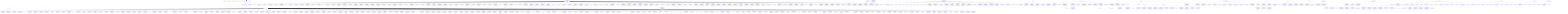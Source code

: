 %% RFP: R  RFP: R  RFP: R  RFP: Reeeequest f  quest f  quest f  quest foooor Pr  r Pr  r Pr  r Proposal  oposal  oposal  oposal  
graph TD
    n0["Ontario’s Libraries"]
    n1["Working Together"]
    n2["RFP: R"]
    n3["RFP: Reeeequest f"]
    n4["quest f"]
    n5["quest foooor Pr"]
    n6["r Pr"]
    n7["r Proposal"]
    n8["To Present a Proposal for Developing"]
    n7 --> n8
    n9["the Business Plan for the Ontario"]
    n7 --> n9
    n10["Digital Library"]
    n7 --> n10
    n11["March 21, 2003"]
    n10 --> n11
    n12["The Ontario Digital Library will make Ontario a better place to study, work and live by ensuring that"]
    n11 --> n12
    n13["all Ontario citizens have access to the knowledge and learning supports needed to be life-long"]
    n11 --> n13
    n14["learners and effective contributors towards Ontario’s prosperity"]
    n11 --> n14
    n15["Ontario’s Digital Library"]
    n10 --> n15
    n16["A Critical Component for Implementing Ontario’s Road Map to"]
    n15 --> n16
    n17["Prosperity Strategy"]
    n15 --> n17
    n18["The purpose of this Request for Proposal ( RFP ) is to invite firms and/or consultants to"]
    n15 --> n18
    n19["present a proposal for developing the business plan for the Ontario Digital Library (ODL)"]
    n15 --> n19
    n20["The ODL will deliver high-quality library electronic content to all Ontario residents in order to"]
    n15 --> n20
    n21["assist people as they learn, work, and enhance their quality of life The business plan to be"]
    n15 --> n21
    n22["developed is to document and clearly communicate:"]
    n15 --> n22
    n23["how the ODL will be implemented, including the timeline"]
    n15 --> n23
    n24["the financial plan for the implementation"]
    n15 --> n24
    n25["the financial plan for the first 2 operating years, including capital and operating costs,"]
    n15 --> n25
    n26["revenues, etc"]
    n15 --> n26
    n27["a financial forecast for the succeeding 2 operating years"]
    n15 --> n27
    n28["the services and products to be delivered by the ODL"]
    n15 --> n28
    n29["how the ODL will operate and be managed following the implementation"]
    n15 --> n29
    n30["who will be involved, and what their role/responsibility will be, for both the"]
    n15 --> n30
    n31["implementation and operational stages"]
    n15 --> n31
    n32["the marketing and communications plan for the ODL"]
    n15 --> n32
    n33["This business plan must be completed and approved by the ODL Steering Committee no"]
    n15 --> n33
    n34["later than September 30, 2003"]
    n15 --> n34
    n35["Those firms/consultants intended to submit a proposal to this RFP must indicate their"]
    n15 --> n35
    n36["intention to do so in an e-mail to Michael Ridley ( mridley@uoguelphca ) by April 11 th"]
    n15 --> n36
    n37["Proposals may be e-mailed, mailed, couriered or faxed to: Larry Moore"]
    n15 --> n37
    n38["( lmoore@accessolacom ), Executive Director, The Ontario Library Association, 100 Lombard"]
    n15 --> n38
    n39["St, Suite 303, Toronto, ON M5C 1M3 Proposals must be received by Noon on Monday,"]
    n15 --> n39
    n40["April 21, 2003"]
    n15 --> n40
    n41["Those proposals that are short-listed will be invited to discuss their proposal during the week"]
    n15 --> n41
    n42["of April 28, 2003  No presentation will be expected Firms or consultants invited to an"]
    n15 --> n42
    n43["interview will be expected to discuss the project and their approach with the selection"]
    n15 --> n43
    n44["committee"]
    n15 --> n44
    n45["Contracts with the firm/consultant will be signed the week of May 5, 2003 with the work to"]
    n15 --> n45
    n46["commence as soon as possible thereafter"]
    n15 --> n46
    n47["RFP: To Develop the Ontario Digital Library Business Plan"]
    n15 --> n47
    n48["March 2003"]
    n15 --> n48
    n49["Please note that we reserve the right not to select any of the submitted proposals and may"]
    n15 --> n49
    n50["seek further response to these Terms of Reference"]
    n15 --> n50
    n51["If you require further information or have any questions, please contact Michael Ridley by e-"]
    n15 --> n51
    n52["mail ( mridley@uoguelphca ) only by 3:00 pm on Friday April 18th  All questions and"]
    n15 --> n52
    n53["responses will be shared with those who have indicated that they will be submitting a"]
    n15 --> n53
    n54["proposal Please note, that firms/consultants who have not indicated in an e-mail to Michael"]
    n15 --> n54
    n55["Ridley by April 11 th that they will be submitting a proposal will not receive any further"]
    n15 --> n55
    n56["information or question responses"]
    n15 --> n56
    n57["First, some background on the ODL For the last two years the Ontario Library Association"]
    n15 --> n57
    n58["has acted as a catalyst, bringing together the stakeholders needed to create the Ontario"]
    n15 --> n58
    n59["Digital Library (ODL) These stakeholders include Ontario’s 5000+ public libraries, university,"]
    n15 --> n59
    n60["college, and school libraries, as well as Ontario government ministries"]
    n15 --> n60
    n61["Libraries that serve very different clientele recognize that by working together they can create"]
    n15 --> n61
    n62["seamless access to quality electronic library services Through the ODL, students will be"]
    n15 --> n62
    n63["able to explore a topic at school, use the same child-safe resources after school (either at"]
    n15 --> n63
    n64["home or at a public library), enter college or university with a knowledge of how to use"]
    n15 --> n64
    n65["electronic resources that are still available and then, after graduation, continue to use these"]
    n15 --> n65
    n66["skills and resources at work or at home"]
    n15 --> n66
    n67["We are moving into a period of convergence With convergence we no longer have to license"]
    n15 --> n67
    n68["commercial products as individual libraries or institutions We can work together to spend our"]
    n15 --> n68
    n69["money wisely The provincial government has made this possible by working hard to provide"]
    n15 --> n69
    n70["all Ontarians with a stable, high-speed communications infrastructure While there is still a"]
    n15 --> n70
    n71["great deal of work needed to improve this infrastructure, libraries are beginning to plan how"]
    n15 --> n71
    n72["best to exploit communications technology We can reduce barriers to access and create the"]
    n15 --> n72
    n73["content infrastructure needed to support a knowledge society"]
    n15 --> n73
    n74["The concept of an ODL is a key element in The Roadmap to Prosperity , a strategic plan to"]
    n15 --> n74
    n75["envision and attain Ontario’s economic goal prepared by the Ontario Jobs and Investment"]
    n15 --> n75
    n76["Board The OJIB strategic plan recommends an electronic library to “connect students to new"]
    n15 --> n76
    n77["workplaces, new sources of information and applied learning opportunities” The ODL will do"]
    n15 --> n77
    n78["that and much more The ODL will connect students to electronic information, and will also"]
    n15 --> n78
    n79["leverage this investment to help connect all citizens to the electronic information they need as"]
    n15 --> n79
    n80["they make decisions, solve problems and enhance their quality of life"]
    n15 --> n80
    n81["Libraries have long been a key delivery point for public services The ODL will allow that"]
    n15 --> n81
    n82["delivery point to move closer to citizens, into the smallest of libraries and even into living"]
    n15 --> n82
    n83["Libraries have a long tradition of using a practical, consultative approach to solving problems,"]
    n15 --> n83
    n84["and of learning from others The ODL is a very practical solution to various problems"]
    n15 --> n84
    n85["Jurisdiction-wide digital libraries are very practical and very real The ODL we propose is"]
    n15 --> n85
    n86["leading edge for Ontario but several jurisdictions have forged the path with collaborative"]
    n15 --> n86
    n87["digital libraries We can learn from their experiences For example, The Alberta Library (TAL)"]
    n15 --> n87
    n88["RFP: To Develop the Ontario Digital Library Business Plan"]
    n15 --> n88
    n89["March 2003"]
    n15 --> n89
    n90["was incorporated in 1997 as a province-wide library consortium TAL works collaboratively"]
    n15 --> n90
    n91["with its members to promote universal access to materials and resources in more than 250"]
    n15 --> n91
    n92["public, post-secondary, special, government and regional libraries Unlike ODL, TAL does"]
    n15 --> n92
    n93["not include elementary or secondary schools However, the timeline and funding we are"]
    n15 --> n93
    n94["proposing for ODL is comparable to TAL‘s experience TAL’s business planning took several"]
    n15 --> n94
    n95["years TAL’s implementation plan was supported by 8 million dollars in provincially shared"]
    n15 --> n95
    n96["funding, spread over three years, later revised to 15 million dollars over 4 years Not only is"]
    n15 --> n96
    n97["Alberta’s population 30% of Ontario’s, TAL does not include elementary or secondary"]
    n15 --> n97
    n98["schools as partners; it has 250 member libraries ODL envisions universal access for all"]
    n15 --> n98
    n99["10,000,000 Ontarians, with more than 5000 Ontario libraries as partners Although ODL can"]
    n15 --> n99
    n100["learn from TAL’s practices, the scope of planning and implementing ODL is much larger than"]
    n15 --> n100
    n101["The ODL will be a partnership-based organization providing seamless electronic information"]
    n15 --> n101
    n102["services and resources to the citizens of Ontario It will use local libraries as the entry point for"]
    n15 --> n102
    n103["common resources The ODL will recognize the unique responsibilities and needs of public"]
    n15 --> n103
    n104["libraries, school libraries, college and university libraries and special libraries The ODL"]
    n15 --> n104
    n105["envisions a digital network of information resources, allowing members to collaborate when"]
    n15 --> n105
    n106["there is mutual benefit and to support the common mandates of local libraries"]
    n15 --> n106
    n107["The principles which will define and guide the ODL are:"]
    n15 --> n107
    n108["Equitable access for all Ontarians:"]
    n15 --> n108
    n109["We will bring consistent, high-quality electronic resources and services to 10 million"]
    n15 --> n109
    n110["Ontario citizens"]
    n15 --> n110
    n111["We will eliminate barriers to the access to information and create more consistent"]
    n15 --> n111
    n112["services for library clients"]
    n15 --> n112
    n113["Shared decision-making and accountability:"]
    n15 --> n113
    n114["We will facilitate consensus among members regarding ODL’s portfolio of electronic"]
    n15 --> n114
    n115["licenses and services"]
    n15 --> n115
    n116["We will balance the interests and realities of small and large as well as rich and poor"]
    n15 --> n116
    n117["communities and institutions"]
    n15 --> n117
    n118["Shared governance structure:"]
    n15 --> n118
    n119["We will share decision-making in order to enable the people we serve"]
    n15 --> n119
    n120["We will work based on an underlying assumption of trust and synergy"]
    n15 --> n120
    n121["Shared funding:"]
    n15 --> n121
    n122["We will leverage provincial, institutional, and local dollars to realize economies of scale"]
    n15 --> n122
    n123["and put Ontario dollars to work for everyone"]
    n15 --> n123
    n124["We will be willing to pool talents and dollars in order to provide common services that are"]
    n15 --> n124
    n125["truly greater than those that can be maintained by individual institutions"]
    n15 --> n125
    n126["RFP: To Develop the Ontario Digital Library Business Plan"]
    n15 --> n126
    n127["March 2003"]
    n15 --> n127
    n128["Local points of entry:"]
    n15 --> n128
    n129["We will provide the licenses, infrastructure, services and support that enable local"]
    n15 --> n129
    n130["libraries to provide exceptional services to their clientele ODL will focus on support,"]
    n15 --> n130
    n131["providing the underpinning, not overshadowing"]
    n15 --> n131
    n132["Services envisioned for the ODL’s include:"]
    n15 --> n132
    n133["to the “deep” web (ie Commercial, purchased electronic services)"]
    n15 --> n133
    n134["to credible web sites and electronic resources"]
    n15 --> n134
    n135["to digital government information"]
    n15 --> n135
    n136["to local digital collections"]
    n15 --> n136
    n137["Guidance and Advice:"]
    n15 --> n137
    n138["to support e-learning"]
    n15 --> n138
    n139["to support citizens, in real-time, as they try to use electronic resources"]
    n15 --> n139
    n140["to assist citizens as they use web-links"]
    n15 --> n140
    n141["for library workers"]
    n15 --> n141
    n142["for the general public"]
    n15 --> n142
    n143["Provincial Purchasing & Licensing:"]
    n15 --> n143
    n144["of electronic content on a consortia basis for all member libraries"]
    n15 --> n144
    n145["Technological Support:"]
    n15 --> n145
    n146["of common standards for the preservation and archiving local digital content"]
    n15 --> n146
    n147["of a common interface to ODL resources and services that can be imbedded in local"]
    n15 --> n147
    n148["library web sites"]
    n15 --> n148
    n149["What could the ODL really mean?"]
    n15 --> n149
    n150["For each Ontario citizen it could mean:"]
    n15 --> n150
    n151["One local point of entry to access seamless electronic library services and"]
    n15 --> n151
    n152["resources for their personal, educational and professional needs;"]
    n15 --> n152
    n153["Access to credible, high-quality, user-friendly electronic services through their"]
    n15 --> n153
    n154["community, school, or academic library;"]
    n15 --> n154
    n155["Confidence that the electronic services and sources they – and their children"]
    n15 --> n155
    n156["– are using are safe, valid, and bringing them both global and local"]
    n15 --> n156
    n157["Electronic information and tools that enhance job skills and the learning"]
    n15 --> n157
    n158["For each Ontario student it could mean:"]
    n15 --> n158
    n159["One local point of entry to quality, curriculum- based electronic information"]
    n15 --> n159
    n160["resources and services"]
    n15 --> n160
    n161["Connection to their individual educational environment, whether at the"]
    n15 --> n161
    n162["elementary, secondary or post-secondary levels"]
    n15 --> n162
    n163["RFP: To Develop the Ontario Digital Library Business Plan"]
    n15 --> n163
    n164["March 2003"]
    n15 --> n164
    n165["Confidence that the services and resources people are using are credible,"]
    n15 --> n165
    n166["available when they need them and adaptable to different learning styles"]
    n15 --> n166
    n167["For each Ontario library it could mean:"]
    n15 --> n167
    n168["One point of entry for themselves and their clientele to quality electronic"]
    n15 --> n168
    n169["resources and services that support and enhance their collections, programs"]
    n15 --> n169
    n170["and services"]
    n15 --> n170
    n171["The opportunity to show case their local community, collections, services, and"]
    n15 --> n171
    n172["The opportunity to gain from the provincial, collaborative partnership in order"]
    n15 --> n172
    n173["to provide a seamless gateway to digital resources and services"]
    n15 --> n173
    n174["For the Ontario government it could mean:"]
    n15 --> n174
    n175["A point of entry to information services and resources for all Ontario citizens,"]
    n15 --> n175
    n176["connecting to portal initiatives"]
    n15 --> n176
    n177["Support of the Ontario E-Learning strategy through a collaborative digital"]
    n15 --> n177
    n178["library initiative that positions Ontario on the global e-learning scene"]
    n15 --> n178
    n179["Improved access and flexibility for all students at all ages and stages"]
    n15 --> n179
    n180["(supports Ontario’s lifelong learning strategy)"]
    n15 --> n180
    n181["The opportunity to address emerging job skills shortages and facilitate school"]
    n15 --> n181
    n182["to work and job to job transitions with the necessary information and"]
    n15 --> n182
    n183["knowledge supports and tools"]
    n15 --> n183
    n184["ODL will be an incorporated non-profit organization governed by a Board of Directors elected"]
    n15 --> n184
    n185["by a voting membership The Board will include representatives from all stakeholders We"]
    n15 --> n185
    n186["envision a governance model similar to that prepared for the province’s ORION network"]
    n15 --> n186
    n187["More information regarding the envisioned phasing, funding and resources required for the"]
    n15 --> n187
    n188["ODL can be found in the appendixes"]
    n15 --> n188
    n189["The Business Plan to be Developed"]
    n15 --> n189
    n190["The business plan which needs to be developed for the ODL must be a formal business plan"]
    n15 --> n190
    n191["that documents and clearly communicates the ODL’s services, funding and governance"]
    n15 --> n191
    n192["structures, as well as implementation plans for 2004-2005, and operational plans for 2005-"]
    n15 --> n192
    n193["2007 The planning process must also secure the full commitment of all stakeholders, as"]
    n194["represented on the Steering Committee"]
    n193 --> n194
    n195["Specifically, the business plan must include:"]
    n193 --> n195
    n196["how the ODL will be implemented, including the timeline"]
    n193 --> n196
    n197["the financial plan for the implementation"]
    n193 --> n197
    n198["the financial plan for the first 2 operating years, including capital and operating costs,"]
    n193 --> n198
    n199["revenues, etc"]
    n193 --> n199
    n200["a financial forecast for the succeeding 2 operating years"]
    n193 --> n200
    n201["the services and products to be delivered by the ODL"]
    n193 --> n201
    n202["how the ODL will operate and be managed following the implementation"]
    n193 --> n202
    n203["who will be involved, and what their role/responsibility will be, for both the"]
    n193 --> n203
    n204["implementation and operational stages"]
    n193 --> n204
    n205["RFP: To Develop the Ontario Digital Library Business Plan"]
    n193 --> n205
    n206["March 2003"]
    n193 --> n206
    n207["the marketing and communications plan for the ODL"]
    n193 --> n207
    n208["the commitment of all stakeholders to their responsibilities"]
    n193 --> n208
    n209["The process of developing this business plan must be extremely consultative to ensure that"]
    n193 --> n209
    n210["all stakeholders are engaged in creating a synergistic ODL organization The proposal must"]
    n193 --> n210
    n211["indicate how this consultative process will be approached"]
    n193 --> n211
    n212["The business plan for the ODL must address significant issues There are, for example,"]
    n193 --> n212
    n213["enormous differences in the financial resources available to libraries mandated to provide"]
    n193 --> n213
    n214["similar services Some post-secondary and public libraries, particularly those in large urban"]
    n193 --> n214
    n215["areas, have the facilities, funding and technological infrastructure necessary to service their"]
    n193 --> n215
    n216["patrons with electronic services and resources Many others, particularly in rural regions, do"]
    n193 --> n216
    n217["not The proposal must indicate how these issues will be approached"]
    n193 --> n217
    n218["1) A preliminary report will be issued during June 2003"]
    n193 --> n218
    n219["2) It is expected that an Interim Report, suitable for distribution to the broader library"]
    n193 --> n219
    n220["community will be available by August 1, 2003 and that there will be an opportunity"]
    n193 --> n220
    n221["for responses to be evaluated"]
    n193 --> n221
    n222["3) The business plan must be completed and approved by the ODL Steering Committee"]
    n193 --> n222
    n223["no later than September 30, 2003"]
    n193 --> n223
    n224["Approach and Specific Proposal Requirements"]
    n193 --> n224
    n225["The firm/consultant (or proposed team of consultants) will be expected to work closely with"]
    n193 --> n225
    n226["the ODL Steering Committee Terms of reference for the Committee are in the appendix"]
    n193 --> n226
    n227["Given the consultative nature of this business planning process, the firm/consultant will also"]
    n193 --> n227
    n228["be expected to travel and communicate regularly with various stakeholders as well as with"]
    n193 --> n228
    n229["electronic resource publishers/vendors"]
    n193 --> n229
    n230["The proposal should include the following information:"]
    n193 --> n230
    n231["a) name of the firm/consultant"]
    n193 --> n231
    n232["b) names of those individuals who will be engaged in this project, their specific"]
    n193 --> n232
    n233["responsibilities on this project and relevant experience/qualifications"]
    n193 --> n233
    n234["c) description of similar engagements that highlight the firm’s experience in business"]
    n193 --> n234
    n235["planning and building stakeholder commitment"]
    n193 --> n235
    n236["d) references with details of work completed for these references"]
    n193 --> n236
    n237["e) description of the approach that will be used for completing the business plan,"]
    n193 --> n237
    n238["including a timeline"]
    n193 --> n238
    n239["f) cost to complete the study including estimated expenses (ie: travel, etc) and payment"]
    n193 --> n239
    n240["RFP: To Develop the Ontario Digital Library Business Plan"]
    n193 --> n240
    n241["March 2003"]
    n193 --> n241
    n242["Evaluation and Awarding of Contract"]
    n193 --> n242
    n243["The contract will be awarded to the bidder whose submission offers the best value; the contract will"]
    n193 --> n243
    n244["not necessarily be awarded to the lowest bidder We reserve the right not to award the contract to"]
    n193 --> n244
    n245["any of the bidders responding to this RFP and we may seek further response"]
    n193 --> n245
    n246["Specifically, proposals will be evaluated proposals according to the following criteria:"]
    n193 --> n246
    n247["Quality of the proposal /approach outlined for undertaking the business planning process"]
    n193 --> n247
    n248["Demonstrated experience"]
    n193 --> n248
    n249["Cost, including expenses"]
    n193 --> n249
    n250["Timeline and projected completion date"]
    n193 --> n250
    n251["Other relevant factors as determined by the ODL Steering Committee"]
    n193 --> n251
    n252["Questions regarding this RFP should be directed by e-mail only to Michael Ridley"]
    n193 --> n252
    n253["Bidders are asked not to contact any other member of the ODL Catalyst Team or the ODL Steering"]
    n193 --> n253
    n254["RFP: To Develop the Ontario Digital Library Business Plan"]
    n193 --> n254
    n255["March 2003"]
    n193 --> n255
    n256["Appendix A: ODL Envisioned Phases & Funding"]
    n193 --> n256
    n257["Phase I: Business Planning"]
    n193 --> n257
    n258["Timeline: March 2003 – September 2003"]
    n193 --> n258
    n259["Funding Requested: ~$100,000 jointly funded by stakeholder groups and the provincial government"]
    n193 --> n259
    n260["Result: The ODL business plan"]
    n193 --> n260
    n261["The first phase will be to build the ODL business plan This plan will clearly define the ODL’s services,"]
    n193 --> n261
    n262["funding and governance structures, as well as implementation plans for 2003-2005 It will also secure"]
    n193 --> n262
    n263["the full commitment of all stakeholders and scope the operational plan for ODL for 2006 and beyond"]
    n193 --> n263
    n264["Given the number and diversity of stakeholders involved, the business planning process must be a fully"]
    n193 --> n264
    n265["consultative approach To ensure that the planning results in a workable plan with the full commitment"]
    n193 --> n265
    n266["of all stakeholders it must have competent, dedicated staffing and monies for the travel and"]
    n193 --> n266
    n267["communication components so critical in a consultative process"]
    n193 --> n267
    n268["Phase II: Implementing and Transitioning"]
    n193 --> n268
    n269["Timeline: April 2004 – December 2006"]
    n193 --> n269
    n270["Funding Requested: Funding from other states and provinces suggest that the ODL could receive"]
    n193 --> n270
    n271["funding of up to $50 Million (over 3 years) Funding to be provided partnership of government, library"]
    n193 --> n271
    n272["stakeholders and other interested parties"]
    n193 --> n272
    n273["Result: The ODL is implemented and validated"]
    n193 --> n273
    n274["The second phase will be to implement the ODL based on the business plan This phase recognizes"]
    n193 --> n274
    n275["that for ODL to be optimally successful libraries must transition to a new way of doing business and"]
    n193 --> n275
    n276["providing services The transition must occur while libraries continue to provide existing services and"]
    n193 --> n276
    n277["respond to current challenges This implementation phase will funded by a partnership of government,"]
    n193 --> n277
    n278["library stakeholders and other interested parties as a means to quickly jumpstart the ODL"]
    n193 --> n278
    n279["The seed money requested will allow libraries to realign their budgets and services as the infrastructure"]
    n193 --> n279
    n280["and content of the ODL is created and secured Some of the funding will be new money, although there"]
    n193 --> n280
    n281["is every indication that existing budgets and methods of operating may be modified as a result of"]
    n193 --> n281
    n282["recommendations  During this phase the polices, procedures, governance structures and accountability"]
    n193 --> n282
    n283["mechanisms of the ODL will be put in place Pilot projects will be initiated, evaluated and expanded"]
    n193 --> n283
    n284["Information resources will be identified, contracts for these resources will be negotiated and resources"]
    n193 --> n284
    n285["will be made deployed through the ODL Regular evaluation during this phase will ensure the ODL is"]
    n193 --> n285
    n286["achieving its objectives and is accountable to its key communities"]
    n193 --> n286
    n287["Phase III: Operating and Growing the ODL"]
    n193 --> n287
    n288["Timeline: January 2007 -"]
    n193 --> n288
    n289["Funding: $50 Million annually ($35 Million requested from government)"]
    n193 --> n289
    n290["Result: The ODL is fully operational and sustainable"]
    n193 --> n290
    n291["In the third phase the ODL moves into the operational stage Ontarians will experience the full benefits"]
    n193 --> n291
    n292["of the initiative and libraries will consolidate support around the ODL to grow resources and extend"]
    n193 --> n292
    n293["RFP: To Develop the Ontario Digital Library Business Plan"]
    n193 --> n293
    n294["March 2003"]
    n193 --> n294
    n295["capabilities The challenge is to secure resources sufficient to both sustain the original investments and"]
    n193 --> n295
    n296["to enhance the ODL"]
    n193 --> n296
    n297["The ongoing funding of the ODL will be based on a partnership model involving all the key participants"]
    n193 --> n297
    n298["(ie government, libraries, donors, public and private sectors) All participants (ie beneficiaries) are"]
    n193 --> n298
    n299["expected to make financial contributions to the ODL It is important in achieving the full impact of the"]
    n193 --> n299
    n300["ODL on Ontario’s economy, society and learning support that all library sectors are participants"]
    n193 --> n300
    n301["(university, colleges, public libraries and schools)"]
    n193 --> n301
    n302["The proposed funding model requires a continuing government investment, but also recognizes that as"]
    n193 --> n302
    n303["the ODL matures a growing share of ODL funding will come from libraries and non-governmental"]
    n193 --> n303
    n304["sources During the 3-year implementation phase (2004 – 2006) libraries will realign their budgets to"]
    n193 --> n304
    n305["enable ongoing funding contributions to ODL During the same period ODL must build the proposed"]
    n193 --> n305
    n306["endowment and secure public and private sector gifts and/or in-kind contributions The following chart"]
    n193 --> n306
    n307["outlines the model This model is based on these assumptions:"]
    n193 --> n307
    n308["1 that ODL expenditures will increase by 50% over a 10 year period"]
    n309["2 that government funding will decrease from 70% to 45% during that 10 year period"]
    n310["3 that library contributions, endowment and gifts/in-kind funding will increase from 30% to 55%"]
    n311["during the same period"]
    n310 --> n311
    n312["OVERVIEW OF ODL FUNDING MODEL"]
    n310 --> n312
    n313["Funding Source"]
    n310 --> n313
    n314["$35M (70%)"]
    n310 --> n314
    n315["$3375M (45%)"]
    n310 --> n315
    n316["$10M (20%)"]
    n310 --> n316
    n317["$225M (30%)"]
    n310 --> n317
    n318["$45M (9%)"]
    n310 --> n318
    n319["$15M (20%)"]
    n310 --> n319
    n320["$05M (1%)"]
    n310 --> n320
    n321["$375M (5%)"]
    n310 --> n321
    n322["TOTAL ANNUAL"]
    n310 --> n322
    n323["While the private sector will be invited to participate in the ODL through the endowment, gifts and in-"]
    n310 --> n323
    n324["kind contributions, the ODL will also explore compatible commercial services which leverage the reach"]
    n310 --> n324
    n325["of the ODL and help to offset operating costs"]
    n310 --> n325
    n326["A $50M budget leverages the consortium buying power of the province’s libraries to secure the best"]
    n310 --> n326
    n327["prices for information resources, the widest accessibility and the most favourable contracts A budget of"]
    n310 --> n327
    n328["this nature will ensure a core digital collection of sufficient scope and coverage to address a substantial"]
    n310 --> n328
    n329["amount of the wide and diverse information and learning needs of the citizens of Ontario (an overview"]
    n310 --> n329
    n330["of the nature of the ODL digital collection is appended) The proposed ODL expenditures in 2006"]
    n310 --> n330
    n331["represent an investment of $500 per citizen"]
    n310 --> n331
    n332["It is important to recognize that every new dollar per citizen invested in the Ontario Digital Library has a"]
    n310 --> n332
    n333["double benefit: it supports a province-wide library of high quality information resources and it"]
    n310 --> n333
    n334["strengthens every local library in Ontario by allowing them to reinvest existing dollars in new resources"]
    n310 --> n334
    n335["that enhance local services This multiplier means that for every dollar invested in ODL the return"]
    n310 --> n335
    n336["on investment is worth $2 of value for Ontario"]
    n310 --> n336
    n337["RFP: To Develop the Ontario Digital Library Business Plan"]
    n310 --> n337
    n338["March 2003"]
    n310 --> n338
    n339["Appendix B:"]
    n310 --> n339
    n340["ODL Steering Committee Terms of Reference"]
    n310 --> n340
    n341["1 Preamble"]
    n342["Implementation of the Ontario Digital Library (ODL) requires a detailed business plan to be developed"]
    n341 --> n342
    n343["and supported by its diverse stakeholder communities (see: wwwodlonca ) The business"]
    n341 --> n343
    n344["development planning and commitment process will be overseen by a Steering Committee, who are"]
    n341 --> n344
    n345["accountable to potential ODL funders including the Province of Ontario"]
    n341 --> n345
    n346["2 Terms of Reference"]
    n347["In broad terms, the ODL Business Plan Steering Committee is responsible for development of the"]
    n346 --> n347
    n348["business plan, securing sector support, and management of the planners and process Specific"]
    n346 --> n348
    n349["responsibilities include:"]
    n346 --> n349
    n350["21 developing a detailed business plan for the three-year implementation phase of the ODL, including"]
    n346 --> n350
    n351["governance, management, funding model and structure, organizational structure, marketing,"]
    n350 --> n351
    n352["staffing, and evaluation;"]
    n350 --> n352
    n353["22 consulting with and reporting to stakeholder communities, to ensure open, consistent and two-way"]
    n346 --> n353
    n354["communication, and to ensure meaningful opportunities for stakeholder input into decision-"]
    n353 --> n354
    n355["23 recruiting and managing the business planner(s);"]
    n346 --> n355
    n356["24 defining terms of reference and resource parameters for business planner(s), and authorizing"]
    n346 --> n356
    n357["25 serving as a focus group for business planner(s) to test ideas;"]
    n346 --> n357
    n358["26 providing signoff for business planner(s) at key decision points of business plan development;"]
    n346 --> n358
    n359["27 securing commitment from library, government, and institutional stakeholders for implementation"]
    n346 --> n359
    n360["of the business plan;"]
    n359 --> n360
    n361["28 presenting the business plan to funders"]
    n346 --> n361
    n362["29 undertaking advocacy efforts to promote the ODL to the broader communities including library"]
    n346 --> n362
    n363["and education communities"]
    n362 --> n363
    n364["3 Membership"]
    n365["Each of the four sectors, Schools, Colleges, Universities, and Public Libraries can appoint up to two"]
    n364 --> n365
    n366["representatives to the steering committee"]
    n364 --> n366
    n367["31 Schools:"]
    n364 --> n367
    n368["- Ontario School Library Association (OSLA) and The Association of Library Consultants and"]
    n367 --> n368
    n369["Coordinators of Ontario (TALCO) ( Executive Council of OSLA to name representative in"]
    n367 --> n369
    n370["consultation with TALCO )"]
    n367 --> n370
    n371["32 Universities:"]
    n364 --> n371
    n372["- Ontario Council of University Libraries (OCUL) ( OCUL to name )"]
    n371 --> n372
    n373["33 Colleges:"]
    n364 --> n373
    n374["- Bibliocentre, and Heads of Libraries and Learning Resources (UAG and HLLR to name )"]
    n373 --> n374
    n375["34 Public libraries:"]
    n364 --> n375
    n376["- Administrators of Medium-sized Public Libraries of Ontario (AMPLO), Administrators of Rural"]
    n375 --> n376
    n377["Urban Public Libraries of Ontario (ARUPLO), Administrators of Small Public Libraries of"]
    n375 --> n377
    n378["Ontario (ASPLO) and Chief Executives of Large-sized Public Libraries of Ontario (CELPLO)"]
    n375 --> n378
    n379["( Executives of AMPLO, ARUPLO, ASPLO and CELPLO to name )"]
    n375 --> n379
    n380["RFP: To Develop the Ontario Digital Library Business Plan"]
    n375 --> n380
    n381["March 2003"]
    n375 --> n381
    n382["35 Ontario Library Association representative (ex-officio) ( OLA to appoint one representative )"]
    n364 --> n382
    n383["- Role of the OLA ex-officio member: To act as a liaison between the steering committee and"]
    n382 --> n383
    n384["the OLA Board, and to assist the chair with the administrative responsibilities connected with"]
    n382 --> n384
    n385["the preparation of the business plan, finance, and communications"]
    n382 --> n385
    n386["36 It is anticipated that as planning for the ODL evolves, the Steering Committee may, at its"]
    n364 --> n386
    n387["discretion, call on invited experts to advise on issues as required"]
    n386 --> n387
    n388["4 Appointment Criteria and Process"]
    n389["Groups and organizations named in Section 3 above are responsible for appointing up to two"]
    n388 --> n389
    n390["representatives to the Steering Committee"]
    n388 --> n390
    n391["Desired characteristics for steering committee appointees include:"]
    n388 --> n391
    n392["Strategic thinkers;"]
    n388 --> n392
    n393["Committed to the concept of multi-sector partnerships;"]
    n388 --> n393
    n394["Knowledgeable about digital libraries and resources;"]
    n388 --> n394
    n395["Knowledgeable about government structures;"]
    n388 --> n395
    n396["Respected by their communities; influential;"]
    n388 --> n396
    n397["Able to take a consultative approach;"]
    n388 --> n397
    n398["Able to devote time to Steering Committee business: approximately one day per month for"]
    n388 --> n398
    n399["meetings plus 2-3 working days per month on related activities"]
    n388 --> n399
    n400["5 Term"]
    n401["Expected term on the Steering Committee is the time required to complete development of the"]
    n400 --> n401
    n402["business plan plus two months This process is expected to take approximately 6 months"]
    n400 --> n402
    n403["6 Chair"]
    n404["Chair will be appointed by the Board of the Ontario Library Association"]
    n403 --> n404
    n405["Role of the Chair:"]
    n403 --> n405
    n406["In addition to the characteristics for appointees (42) the role of the chair will be as a process agent"]
    n403 --> n406
    n407["working with the selected consultant(s), OLA, and the Steering Committee to prepare the business"]
    n403 --> n407
    n408["plan The chair must be able to devote 5-8 days per month on activities related to the preparation of"]
    n403 --> n408
    n409["the business plan, and communications to stakeholders, funders, and government"]
    n403 --> n409
    n410["7 Meetings"]
    n411["It is expected that in person meetings are held once per month and the majority of business will be"]
    n410 --> n411
    n412["conducted by e-mail, and teleconference"]
    n410 --> n412
    n413["8 Lines of Accountability and Communication"]
    n414["81 The Steering Committee is accountable to the Province of Ontario, and to its business plan"]
    n413 --> n414
    n415["82 The role of the Ontario Library Association is to assume responsibility for funds contributed by the"]
    n413 --> n415
    n416["ODL funders to finance the business plan, to hold the funds in a separate account, and"]
    n415 --> n416
    n417["disperse them for purposes as directed by the Steering Committee OLA will provide"]
    n415 --> n417
    n418["financial reports to the Steering Committee as requested and shall comply with all"]
    n415 --> n418
    n419["government reporting regulations for funds received"]
    n415 --> n419
    n420["RFP: To Develop the Ontario Digital Library Business Plan"]
    n415 --> n420
    n421["March 2003"]
    n415 --> n421
    n422["83 The Steering Committee is accountable to its constituent groups and other stakeholders for"]
    n413 --> n422
    n423["ongoing communications and consultation on issues and progress The Steering committee"]
    n422 --> n423
    n424["is responsible for strong liaison with government particularly the Chief Information Officer"]
    n422 --> n424
    n425["Community Services Cluster, ADM’s and Deputy Ministers"]
    n422 --> n425
    n426["9 Financial and Administrative Policies"]
    n427["91 Service on the Steering Committee is non-remunerative"]
    n426 --> n427
    n428["92 Travel and meeting expenses for Steering Committee members are reimbursed according to the"]
    n426 --> n428
    n429["policies of the Ontario Library Association"]
    n428 --> n429
    n430["93 Conflict of Interest:"]
    n426 --> n430
    n431["The ODL Steering Committee will function according to standard conflict of interest guidelines"]
    n430 --> n431
    n432["ensuring that members, their immediate family members, or their places of employment, will"]
    n430 --> n432
    n433["not benefit financially from the decisions the Steering Committee might make As a first"]
    n430 --> n433
    n434["order of business, the Steering Committee will be expected to adopt a conflict of interest policy"]
    n430 --> n434
    n435["statement and procedural guidelines that will govern its work"]
    n430 --> n435
    n436["RFP: To Develop the Ontario Digital Library Business Plan"]
    n430 --> n436
    n437["March 2003"]
    n430 --> n437
    n438["Appendix C:"]
    n430 --> n438
    n439["ODL’s Envisioned Electronic Resources"]
    n430 --> n439
    n440["The purpose of the ODL is to provide equal access to information for all Ontario citizens through"]
    n430 --> n440
    n441["collaboration and resource sharing ODL will be a portal - capable of customization as"]
    n430 --> n441
    n442["a home page for local libraries - to organized, comprehensive, authoritative and validated"]
    n430 --> n442
    n443["e-information resources to meet the needs of all Ontario citizens at all stages and in all aspects"]
    n430 --> n443
    n444["of their education, life and work Some examples:"]
    n430 --> n444
    n445["1 Reference Resources"]
    n446["- directories: companies, associations, organizations, governments, educational institutions,"]
    n445 --> n446
    n447["etc etc"]
    n445 --> n447
    n448["- almanacs, country information"]
    n445 --> n448
    n449["- dictionaries, thesauri, encyclopedias"]
    n445 --> n449
    n450["-consumer information"]
    n445 --> n450
    n451["- phone books,"]
    n445 --> n451
    n452["- travel guides, entertainment guides"]
    n445 --> n452
    n453["- weather information"]
    n445 --> n453
    n454["- media/newspapers"]
    n445 --> n454
    n455["- leisure time, recreational activity guides"]
    n445 --> n455
    n456["- indexing and abstracting services"]
    n445 --> n456
    n457["- currency converters,"]
    n445 --> n457
    n458["- virtual reference services"]
    n445 --> n458
    n459["-vocational/career information"]
    n445 --> n459
    n460["-internet search engines"]
    n445 --> n460
    n461["-current awareness services"]
    n445 --> n461
    n462["2 Subject Guides"]
    n463["-arts and humanities"]
    n462 --> n463
    n464["- business and economics"]
    n462 --> n464
    n465["- education"]
    n462 --> n465
    n466["-recreation and sports"]
    n462 --> n466
    n467["-entertainment - games, activities for kids"]
    n462 --> n467
    n468["-health information"]
    n462 --> n468
    n469["-science and technology"]
    n462 --> n469
    n470["-social sciences"]
    n462 --> n470
    n471["-society and culture"]
    n462 --> n471
    n472["3 Educational tool-kits"]
    n473["-guides to information gathering methodologies, information literacy"]
    n472 --> n473
    n474["-study guides"]
    n472 --> n474
    n475["-study skill development"]
    n472 --> n475
    n476["-web-based curricula"]
    n472 --> n476
    n477["-internet search guides"]
    n472 --> n477
    n478["4 Journals, books, maps, music etc"]
    n479["RFP: To Develop the Ontario Digital Library Business Plan"]
    n478 --> n479
    n480["March 2003"]
    n478 --> n480